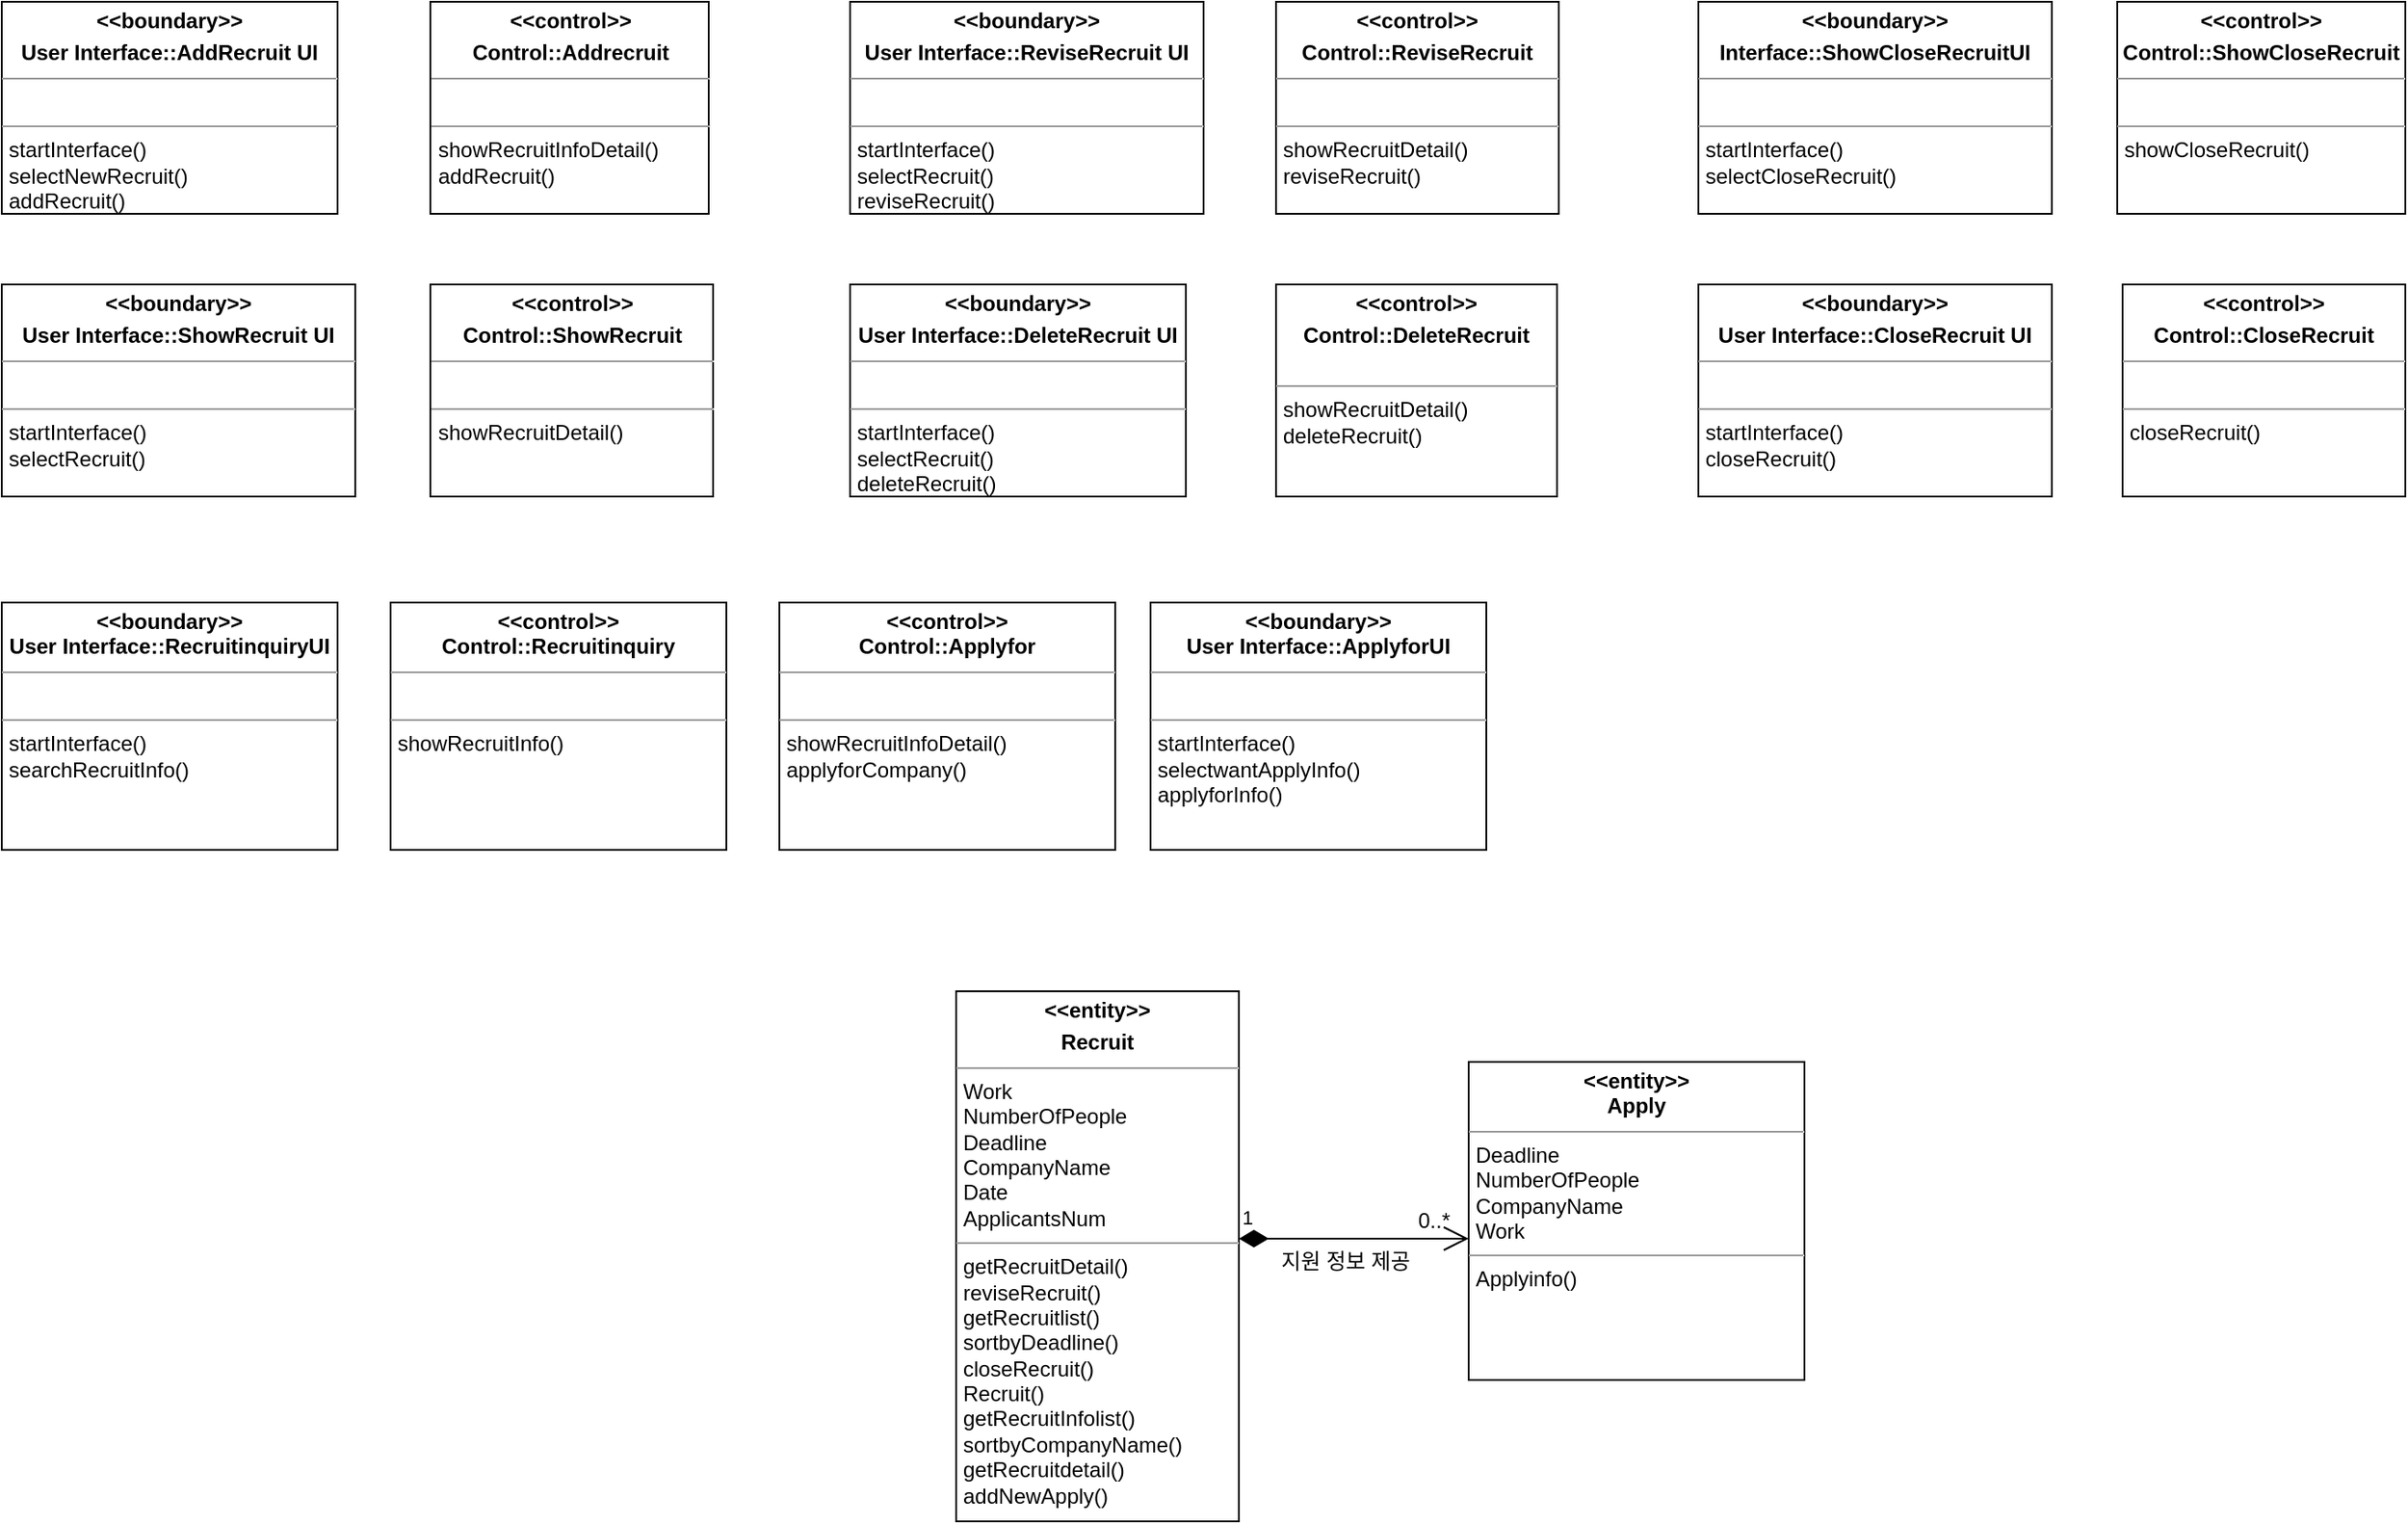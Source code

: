 <mxfile version="21.2.9" type="github">
  <diagram name="페이지-1" id="mZJBEbbrSpYtaakoc67W">
    <mxGraphModel dx="1687" dy="-2618" grid="1" gridSize="10" guides="1" tooltips="1" connect="1" arrows="1" fold="1" page="1" pageScale="1" pageWidth="827" pageHeight="1169" math="0" shadow="0">
      <root>
        <mxCell id="0" />
        <mxCell id="1" parent="0" />
        <mxCell id="UtHTBXniY7uNF--xTRwT-1" value="&lt;p style=&quot;margin:0px;margin-top:4px;text-align:center;&quot;&gt;&lt;b&gt;&amp;lt;&amp;lt;boundary&amp;gt;&amp;gt;&lt;/b&gt;&lt;/p&gt;&lt;p style=&quot;margin:0px;margin-top:4px;text-align:center;&quot;&gt;&lt;b&gt;User Interface::CloseRecruit UI&lt;/b&gt;&lt;/p&gt;&lt;hr size=&quot;1&quot;&gt;&lt;p style=&quot;margin:0px;margin-left:4px;&quot;&gt;&lt;br&gt;&lt;/p&gt;&lt;hr size=&quot;1&quot;&gt;&lt;p style=&quot;margin:0px;margin-left:4px;&quot;&gt;startInterface()&lt;/p&gt;&lt;p style=&quot;margin:0px;margin-left:4px;&quot;&gt;closeRecruit()&lt;/p&gt;&lt;p style=&quot;margin:0px;margin-left:4px;&quot;&gt;&lt;br&gt;&lt;/p&gt;" style="verticalAlign=top;align=left;overflow=fill;fontSize=12;fontFamily=Helvetica;html=1;whiteSpace=wrap;" parent="1" vertex="1">
          <mxGeometry x="1000" y="3720" width="200" height="120" as="geometry" />
        </mxCell>
        <mxCell id="UtHTBXniY7uNF--xTRwT-2" value="&lt;p style=&quot;margin:0px;margin-top:4px;text-align:center;&quot;&gt;&lt;b&gt;&amp;lt;&amp;lt;control&amp;gt;&amp;gt;&lt;/b&gt;&lt;/p&gt;&lt;p style=&quot;margin:0px;margin-top:4px;text-align:center;&quot;&gt;&lt;b&gt;Control::CloseRecruit&lt;/b&gt;&lt;/p&gt;&lt;hr size=&quot;1&quot;&gt;&lt;p style=&quot;margin:0px;margin-left:4px;&quot;&gt;&lt;br&gt;&lt;/p&gt;&lt;hr size=&quot;1&quot;&gt;&lt;p style=&quot;margin:0px;margin-left:4px;&quot;&gt;closeRecruit()&lt;/p&gt;&lt;p style=&quot;margin:0px;margin-left:4px;&quot;&gt;&lt;br&gt;&lt;/p&gt;" style="verticalAlign=top;align=left;overflow=fill;fontSize=12;fontFamily=Helvetica;html=1;whiteSpace=wrap;" parent="1" vertex="1">
          <mxGeometry x="1240" y="3720" width="160" height="120" as="geometry" />
        </mxCell>
        <mxCell id="UtHTBXniY7uNF--xTRwT-5" value="&lt;p style=&quot;margin:0px;margin-top:4px;text-align:center;&quot;&gt;&lt;b&gt;&amp;lt;&amp;lt;entity&amp;gt;&amp;gt;&lt;/b&gt;&lt;/p&gt;&lt;p style=&quot;margin:0px;margin-top:4px;text-align:center;&quot;&gt;&lt;b&gt;Recruit&lt;/b&gt;&lt;/p&gt;&lt;hr size=&quot;1&quot;&gt;&lt;p style=&quot;margin:0px;margin-left:4px;&quot;&gt;Work&lt;/p&gt;&lt;p style=&quot;margin:0px;margin-left:4px;&quot;&gt;NumberOfPeople&lt;/p&gt;&lt;p style=&quot;margin:0px;margin-left:4px;&quot;&gt;Deadline&lt;/p&gt;&lt;p style=&quot;margin:0px;margin-left:4px;&quot;&gt;CompanyName&lt;/p&gt;&lt;p style=&quot;margin:0px;margin-left:4px;&quot;&gt;Date&lt;/p&gt;&lt;p style=&quot;margin:0px;margin-left:4px;&quot;&gt;ApplicantsNum&lt;/p&gt;&lt;hr size=&quot;1&quot;&gt;&lt;p style=&quot;margin:0px;margin-left:4px;&quot;&gt;getRecruitDetail()&lt;br&gt;&lt;/p&gt;&lt;p style=&quot;margin:0px;margin-left:4px;&quot;&gt;reviseRecruit()&lt;br&gt;&lt;/p&gt;&lt;p style=&quot;margin:0px;margin-left:4px;&quot;&gt;getRecruitlist()&lt;/p&gt;&lt;p style=&quot;margin:0px;margin-left:4px;&quot;&gt;sortbyDeadline()&lt;br&gt;&lt;/p&gt;&lt;p style=&quot;margin:0px;margin-left:4px;&quot;&gt;closeRecruit()&lt;/p&gt;&lt;p style=&quot;margin:0px;margin-left:4px;&quot;&gt;Recruit()&lt;br&gt;&lt;/p&gt;&lt;p style=&quot;border-color: var(--border-color); margin: 0px 0px 0px 4px;&quot;&gt;getRecruitInfolist()&lt;/p&gt;&lt;p style=&quot;border-color: var(--border-color); margin: 0px 0px 0px 4px;&quot;&gt;sortbyCompanyName()&lt;/p&gt;&lt;p style=&quot;border-color: var(--border-color); margin: 0px 0px 0px 4px;&quot;&gt;getRecruitdetail()&lt;/p&gt;&lt;p style=&quot;border-color: var(--border-color); margin: 0px 0px 0px 4px;&quot;&gt;addNewApply()&lt;/p&gt;&lt;p style=&quot;margin:0px;margin-left:4px;&quot;&gt;&lt;br&gt;&lt;/p&gt;" style="verticalAlign=top;align=left;overflow=fill;fontSize=12;fontFamily=Helvetica;html=1;whiteSpace=wrap;" parent="1" vertex="1">
          <mxGeometry x="580" y="4120" width="160" height="300" as="geometry" />
        </mxCell>
        <mxCell id="UtHTBXniY7uNF--xTRwT-7" value="&lt;p style=&quot;margin:0px;margin-top:4px;text-align:center;&quot;&gt;&lt;b&gt;&amp;lt;&amp;lt;boundary&amp;gt;&amp;gt;&lt;/b&gt;&lt;/p&gt;&lt;p style=&quot;margin:0px;margin-top:4px;text-align:center;&quot;&gt;&lt;b&gt;User Interface::ShowRecruit UI&lt;/b&gt;&lt;/p&gt;&lt;hr size=&quot;1&quot;&gt;&lt;p style=&quot;margin:0px;margin-left:4px;&quot;&gt;&lt;br&gt;&lt;/p&gt;&lt;hr size=&quot;1&quot;&gt;&lt;p style=&quot;margin:0px;margin-left:4px;&quot;&gt;&lt;span data-darkreader-inline-bgcolor=&quot;&quot; style=&quot;background-color: initial; --darkreader-inline-bgcolor: initial;&quot;&gt;startInterface()&lt;/span&gt;&lt;/p&gt;&lt;p style=&quot;margin:0px;margin-left:4px;&quot;&gt;selectRecruit()&lt;/p&gt;&lt;p style=&quot;margin:0px;margin-left:4px;&quot;&gt;&lt;br&gt;&lt;/p&gt;&lt;p style=&quot;margin:0px;margin-left:4px;&quot;&gt;&lt;br&gt;&lt;/p&gt;" style="verticalAlign=top;align=left;overflow=fill;fontSize=12;fontFamily=Helvetica;html=1;whiteSpace=wrap;" parent="1" vertex="1">
          <mxGeometry x="40" y="3720" width="200" height="120" as="geometry" />
        </mxCell>
        <mxCell id="UtHTBXniY7uNF--xTRwT-8" value="&lt;p style=&quot;margin:0px;margin-top:4px;text-align:center;&quot;&gt;&lt;b&gt;&amp;lt;&amp;lt;control&amp;gt;&amp;gt;&lt;/b&gt;&lt;/p&gt;&lt;p style=&quot;margin:0px;margin-top:4px;text-align:center;&quot;&gt;&lt;b&gt;Control::ShowRecruit&lt;/b&gt;&lt;/p&gt;&lt;hr size=&quot;1&quot;&gt;&lt;p style=&quot;margin:0px;margin-left:4px;&quot;&gt;&lt;br&gt;&lt;/p&gt;&lt;hr size=&quot;1&quot;&gt;&lt;p style=&quot;margin:0px;margin-left:4px;&quot;&gt;showRecruitDetail()&lt;/p&gt;&lt;p style=&quot;margin:0px;margin-left:4px;&quot;&gt;&lt;br&gt;&lt;/p&gt;&lt;p style=&quot;margin:0px;margin-left:4px;&quot;&gt;&lt;br&gt;&lt;/p&gt;" style="verticalAlign=top;align=left;overflow=fill;fontSize=12;fontFamily=Helvetica;html=1;whiteSpace=wrap;" parent="1" vertex="1">
          <mxGeometry x="282.5" y="3720" width="160" height="120" as="geometry" />
        </mxCell>
        <mxCell id="UtHTBXniY7uNF--xTRwT-15" value="&lt;p style=&quot;margin:0px;margin-top:4px;text-align:center;&quot;&gt;&lt;b&gt;&amp;lt;&amp;lt;boundary&amp;gt;&amp;gt;&lt;/b&gt;&lt;/p&gt;&lt;p style=&quot;margin:0px;margin-top:4px;text-align:center;&quot;&gt;&lt;b&gt;User Interface::DeleteRecruit UI&lt;/b&gt;&lt;/p&gt;&lt;hr size=&quot;1&quot;&gt;&lt;p style=&quot;margin:0px;margin-left:4px;&quot;&gt;&lt;br&gt;&lt;/p&gt;&lt;hr size=&quot;1&quot;&gt;&lt;p style=&quot;margin:0px;margin-left:4px;&quot;&gt;startInterface()&lt;/p&gt;&lt;p style=&quot;margin:0px;margin-left:4px;&quot;&gt;selectRecruit()&lt;/p&gt;&lt;p style=&quot;margin:0px;margin-left:4px;&quot;&gt;deleteRecruit()&lt;/p&gt;&lt;p style=&quot;margin:0px;margin-left:4px;&quot;&gt;&lt;br&gt;&lt;/p&gt;" style="verticalAlign=top;align=left;overflow=fill;fontSize=12;fontFamily=Helvetica;html=1;whiteSpace=wrap;" parent="1" vertex="1">
          <mxGeometry x="520" y="3720" width="190" height="120" as="geometry" />
        </mxCell>
        <mxCell id="UtHTBXniY7uNF--xTRwT-16" value="&lt;p style=&quot;margin:0px;margin-top:4px;text-align:center;&quot;&gt;&lt;b&gt;&amp;lt;&amp;lt;control&amp;gt;&amp;gt;&lt;/b&gt;&lt;/p&gt;&lt;p style=&quot;margin:0px;margin-top:4px;text-align:center;&quot;&gt;&lt;b&gt;Control::DeleteRecruit&lt;/b&gt;&lt;/p&gt;&lt;p style=&quot;margin:0px;margin-left:4px;&quot;&gt;&lt;br&gt;&lt;/p&gt;&lt;hr size=&quot;1&quot;&gt;&lt;p style=&quot;margin:0px;margin-left:4px;&quot;&gt;showRecruitDetail()&lt;br data-darkreader-inline-border=&quot;&quot; style=&quot;border-color: var(--darkreader-border--border-color); --darkreader-inline-border: var(--darkreader-border--darkreader-border--border-color);&quot;&gt;deleteRecruit()&lt;br&gt;&lt;/p&gt;&lt;p style=&quot;margin:0px;margin-left:4px;&quot;&gt;&lt;br&gt;&lt;/p&gt;" style="verticalAlign=top;align=left;overflow=fill;fontSize=12;fontFamily=Helvetica;html=1;whiteSpace=wrap;" parent="1" vertex="1">
          <mxGeometry x="761" y="3720" width="159" height="120" as="geometry" />
        </mxCell>
        <mxCell id="UtHTBXniY7uNF--xTRwT-22" value="&lt;p style=&quot;margin:0px;margin-top:4px;text-align:center;&quot;&gt;&lt;b&gt;&amp;lt;&amp;lt;boundary&amp;gt;&amp;gt;&lt;/b&gt;&lt;/p&gt;&lt;p style=&quot;margin:0px;margin-top:4px;text-align:center;&quot;&gt;&lt;b&gt;User Interface::ReviseRecruit UI&lt;/b&gt;&lt;/p&gt;&lt;hr size=&quot;1&quot;&gt;&lt;p style=&quot;margin:0px;margin-left:4px;&quot;&gt;&lt;br&gt;&lt;/p&gt;&lt;hr size=&quot;1&quot;&gt;&lt;p style=&quot;margin:0px;margin-left:4px;&quot;&gt;startInterface()&lt;/p&gt;&lt;p style=&quot;margin:0px;margin-left:4px;&quot;&gt;selectRecruit()&lt;/p&gt;&lt;p style=&quot;margin:0px;margin-left:4px;&quot;&gt;reviseRecruit()&lt;/p&gt;&lt;p style=&quot;margin:0px;margin-left:4px;&quot;&gt;&lt;br&gt;&lt;/p&gt;" style="verticalAlign=top;align=left;overflow=fill;fontSize=12;fontFamily=Helvetica;html=1;whiteSpace=wrap;" parent="1" vertex="1">
          <mxGeometry x="520" y="3560" width="200" height="120" as="geometry" />
        </mxCell>
        <mxCell id="UtHTBXniY7uNF--xTRwT-23" value="&lt;p style=&quot;margin:0px;margin-top:4px;text-align:center;&quot;&gt;&lt;b&gt;&amp;lt;&amp;lt;control&amp;gt;&amp;gt;&lt;/b&gt;&lt;/p&gt;&lt;p style=&quot;margin:0px;margin-top:4px;text-align:center;&quot;&gt;&lt;b&gt;Control::ReviseRecruit&lt;/b&gt;&lt;/p&gt;&lt;hr size=&quot;1&quot;&gt;&lt;p style=&quot;margin:0px;margin-left:4px;&quot;&gt;&lt;br&gt;&lt;/p&gt;&lt;hr size=&quot;1&quot;&gt;&lt;p style=&quot;margin:0px;margin-left:4px;&quot;&gt;showRecruitDetail()&lt;br&gt;&lt;/p&gt;&lt;p style=&quot;margin:0px;margin-left:4px;&quot;&gt;reviseRecruit()&lt;/p&gt;&lt;p style=&quot;margin:0px;margin-left:4px;&quot;&gt;&lt;br&gt;&lt;/p&gt;" style="verticalAlign=top;align=left;overflow=fill;fontSize=12;fontFamily=Helvetica;html=1;whiteSpace=wrap;" parent="1" vertex="1">
          <mxGeometry x="761" y="3560" width="160" height="120" as="geometry" />
        </mxCell>
        <mxCell id="UtHTBXniY7uNF--xTRwT-28" value="&lt;p style=&quot;margin:0px;margin-top:4px;text-align:center;&quot;&gt;&lt;b&gt;&amp;lt;&amp;lt;boundary&amp;gt;&amp;gt;&lt;/b&gt;&lt;/p&gt;&lt;p style=&quot;margin:0px;margin-top:4px;text-align:center;&quot;&gt;&lt;b&gt;Interface::ShowCloseRecruitUI&lt;/b&gt;&lt;/p&gt;&lt;hr size=&quot;1&quot;&gt;&lt;p style=&quot;margin:0px;margin-left:4px;&quot;&gt;&lt;br&gt;&lt;/p&gt;&lt;hr size=&quot;1&quot;&gt;&lt;p style=&quot;margin:0px;margin-left:4px;&quot;&gt;startInterface()&lt;/p&gt;&lt;p style=&quot;margin:0px;margin-left:4px;&quot;&gt;selectCloseRecruit()&lt;/p&gt;&lt;p style=&quot;margin:0px;margin-left:4px;&quot;&gt;&lt;br&gt;&lt;/p&gt;" style="verticalAlign=top;align=left;overflow=fill;fontSize=12;fontFamily=Helvetica;html=1;whiteSpace=wrap;" parent="1" vertex="1">
          <mxGeometry x="1000" y="3560" width="200" height="120" as="geometry" />
        </mxCell>
        <mxCell id="UtHTBXniY7uNF--xTRwT-29" value="&lt;p style=&quot;margin:0px;margin-top:4px;text-align:center;&quot;&gt;&lt;b&gt;&amp;lt;&amp;lt;control&amp;gt;&amp;gt;&lt;/b&gt;&lt;/p&gt;&lt;p style=&quot;margin:0px;margin-top:4px;text-align:center;&quot;&gt;&lt;b&gt;Control::ShowCloseRecruit&lt;/b&gt;&lt;/p&gt;&lt;hr size=&quot;1&quot;&gt;&lt;p style=&quot;margin:0px;margin-left:4px;&quot;&gt;&lt;br&gt;&lt;/p&gt;&lt;hr size=&quot;1&quot;&gt;&lt;p style=&quot;margin:0px;margin-left:4px;&quot;&gt;showCloseRecruit()&lt;/p&gt;" style="verticalAlign=top;align=left;overflow=fill;fontSize=12;fontFamily=Helvetica;html=1;whiteSpace=wrap;" parent="1" vertex="1">
          <mxGeometry x="1237" y="3560" width="163" height="120" as="geometry" />
        </mxCell>
        <mxCell id="UtHTBXniY7uNF--xTRwT-35" value="&lt;p style=&quot;margin: 4px 0px 0px; text-align: center;&quot;&gt;&lt;b&gt;&amp;lt;&amp;lt;boundary&amp;gt;&amp;gt;&lt;/b&gt;&lt;/p&gt;&lt;p style=&quot;margin:0px;margin-top:4px;text-align:center;&quot;&gt;&lt;b&gt;User Interface::AddRecruit UI&lt;/b&gt;&lt;/p&gt;&lt;hr size=&quot;1&quot;&gt;&lt;p style=&quot;margin:0px;margin-left:4px;&quot;&gt;&lt;br&gt;&lt;/p&gt;&lt;hr size=&quot;1&quot;&gt;&lt;p style=&quot;margin:0px;margin-left:4px;&quot;&gt;startInterface()&lt;/p&gt;&lt;p style=&quot;margin:0px;margin-left:4px;&quot;&gt;selectNewRecruit()&lt;/p&gt;&lt;p style=&quot;margin:0px;margin-left:4px;&quot;&gt;&lt;/p&gt;&lt;p style=&quot;margin:0px;margin-left:4px;&quot;&gt;addRecruit()&lt;/p&gt;&lt;p style=&quot;margin:0px;margin-left:4px;&quot;&gt;&lt;br&gt;&lt;/p&gt;" style="verticalAlign=top;align=left;overflow=fill;fontSize=12;fontFamily=Helvetica;html=1;whiteSpace=wrap;" parent="1" vertex="1">
          <mxGeometry x="40" y="3560" width="190" height="120" as="geometry" />
        </mxCell>
        <mxCell id="UtHTBXniY7uNF--xTRwT-36" value="&lt;p style=&quot;margin:0px;margin-top:4px;text-align:center;&quot;&gt;&lt;b&gt;&amp;lt;&amp;lt;control&amp;gt;&amp;gt;&lt;/b&gt;&lt;/p&gt;&lt;p style=&quot;margin:0px;margin-top:4px;text-align:center;&quot;&gt;&lt;b&gt;Control::Addrecruit&lt;/b&gt;&lt;/p&gt;&lt;hr size=&quot;1&quot;&gt;&lt;p style=&quot;margin:0px;margin-left:4px;&quot;&gt;&lt;br&gt;&lt;/p&gt;&lt;hr size=&quot;1&quot;&gt;&lt;p style=&quot;margin:0px;margin-left:4px;&quot;&gt;showRecruitInfoDetail()&lt;/p&gt;&lt;p style=&quot;margin:0px;margin-left:4px;&quot;&gt;addRecruit()&lt;/p&gt;&lt;p style=&quot;margin:0px;margin-left:4px;&quot;&gt;&lt;br&gt;&lt;/p&gt;" style="verticalAlign=top;align=left;overflow=fill;fontSize=12;fontFamily=Helvetica;html=1;whiteSpace=wrap;" parent="1" vertex="1">
          <mxGeometry x="282.5" y="3560" width="157.5" height="120" as="geometry" />
        </mxCell>
        <mxCell id="Y0ZF2Uu2w6C363f9u-XX-5" value="&lt;p style=&quot;margin:0px;margin-top:4px;text-align:center;&quot;&gt;&lt;b style=&quot;&quot;&gt;&amp;lt;&amp;lt;boundary&amp;gt;&amp;gt;&lt;/b&gt;&lt;br&gt;&lt;b&gt;User Interface::RecruitinquiryUI&lt;/b&gt;&lt;/p&gt;&lt;hr size=&quot;1&quot;&gt;&lt;p style=&quot;margin:0px;margin-left:4px;&quot;&gt;&lt;br&gt;&lt;/p&gt;&lt;hr size=&quot;1&quot;&gt;&lt;p style=&quot;margin:0px;margin-left:4px;&quot;&gt;startInterface()&lt;/p&gt;&lt;p style=&quot;margin:0px;margin-left:4px;&quot;&gt;searchRecruitInfo()&lt;/p&gt;" style="verticalAlign=top;align=left;overflow=fill;fontSize=12;fontFamily=Helvetica;html=1;whiteSpace=wrap;" vertex="1" parent="1">
          <mxGeometry x="40" y="3900" width="190" height="140" as="geometry" />
        </mxCell>
        <mxCell id="Y0ZF2Uu2w6C363f9u-XX-6" value="&lt;p style=&quot;margin:0px;margin-top:4px;text-align:center;&quot;&gt;&lt;b style=&quot;&quot;&gt;&amp;lt;&amp;lt;control&amp;gt;&amp;gt;&lt;/b&gt;&lt;br&gt;&lt;b&gt;Control::Recruitinquiry&lt;/b&gt;&lt;/p&gt;&lt;hr size=&quot;1&quot;&gt;&lt;p style=&quot;margin:0px;margin-left:4px;&quot;&gt;&lt;br&gt;&lt;/p&gt;&lt;hr size=&quot;1&quot;&gt;&lt;p style=&quot;margin:0px;margin-left:4px;&quot;&gt;showRecruitInfo()&lt;/p&gt;" style="verticalAlign=top;align=left;overflow=fill;fontSize=12;fontFamily=Helvetica;html=1;whiteSpace=wrap;" vertex="1" parent="1">
          <mxGeometry x="260" y="3900" width="190" height="140" as="geometry" />
        </mxCell>
        <mxCell id="Y0ZF2Uu2w6C363f9u-XX-7" value="&lt;p style=&quot;margin:0px;margin-top:4px;text-align:center;&quot;&gt;&lt;b&gt;&amp;lt;&amp;lt;control&amp;gt;&amp;gt;&lt;br&gt;Control::Applyfor&lt;/b&gt;&lt;/p&gt;&lt;hr size=&quot;1&quot;&gt;&lt;p style=&quot;margin:0px;margin-left:4px;&quot;&gt;&lt;br&gt;&lt;/p&gt;&lt;hr size=&quot;1&quot;&gt;&lt;p style=&quot;margin:0px;margin-left:4px;&quot;&gt;showRecruitInfoDetail()&lt;/p&gt;&lt;p style=&quot;margin:0px;margin-left:4px;&quot;&gt;applyforCompany()&lt;/p&gt;" style="verticalAlign=top;align=left;overflow=fill;fontSize=12;fontFamily=Helvetica;html=1;whiteSpace=wrap;" vertex="1" parent="1">
          <mxGeometry x="480" y="3900" width="190" height="140" as="geometry" />
        </mxCell>
        <mxCell id="Y0ZF2Uu2w6C363f9u-XX-8" value="&lt;p style=&quot;margin:0px;margin-top:4px;text-align:center;&quot;&gt;&lt;b style=&quot;&quot;&gt;&amp;lt;&amp;lt;boundary&amp;gt;&amp;gt;&lt;/b&gt;&lt;br&gt;&lt;b&gt;User Interface::ApplyforUI&lt;/b&gt;&lt;/p&gt;&lt;hr size=&quot;1&quot;&gt;&lt;p style=&quot;margin:0px;margin-left:4px;&quot;&gt;&lt;br&gt;&lt;/p&gt;&lt;hr size=&quot;1&quot;&gt;&lt;p style=&quot;margin:0px;margin-left:4px;&quot;&gt;startInterface()&lt;/p&gt;&lt;p style=&quot;margin:0px;margin-left:4px;&quot;&gt;selectwantApplyInfo()&lt;/p&gt;&lt;p style=&quot;margin:0px;margin-left:4px;&quot;&gt;applyforInfo()&lt;/p&gt;" style="verticalAlign=top;align=left;overflow=fill;fontSize=12;fontFamily=Helvetica;html=1;whiteSpace=wrap;" vertex="1" parent="1">
          <mxGeometry x="690" y="3900" width="190" height="140" as="geometry" />
        </mxCell>
        <mxCell id="Y0ZF2Uu2w6C363f9u-XX-9" value="0..*" style="text;html=1;align=center;verticalAlign=middle;resizable=0;points=[];autosize=1;strokeColor=none;fillColor=none;" vertex="1" parent="1">
          <mxGeometry x="830" y="4235" width="40" height="30" as="geometry" />
        </mxCell>
        <mxCell id="Y0ZF2Uu2w6C363f9u-XX-10" value="지원 정보 제공" style="text;html=1;align=center;verticalAlign=middle;resizable=0;points=[];autosize=1;strokeColor=none;fillColor=none;" vertex="1" parent="1">
          <mxGeometry x="750" y="4258" width="100" height="30" as="geometry" />
        </mxCell>
        <mxCell id="Y0ZF2Uu2w6C363f9u-XX-11" value="1" style="endArrow=open;html=1;endSize=12;startArrow=diamondThin;startSize=14;startFill=1;edgeStyle=orthogonalEdgeStyle;align=left;verticalAlign=bottom;rounded=0;" edge="1" parent="1">
          <mxGeometry x="-1" y="3" relative="1" as="geometry">
            <mxPoint x="740" y="4260" as="sourcePoint" />
            <mxPoint x="870" y="4260" as="targetPoint" />
          </mxGeometry>
        </mxCell>
        <mxCell id="Y0ZF2Uu2w6C363f9u-XX-12" value="&lt;p style=&quot;margin:0px;margin-top:4px;text-align:center;&quot;&gt;&lt;b style=&quot;&quot;&gt;&amp;lt;&amp;lt;entity&amp;gt;&amp;gt;&lt;/b&gt;&lt;br&gt;&lt;b&gt;Apply&lt;/b&gt;&lt;/p&gt;&lt;hr size=&quot;1&quot;&gt;&lt;p style=&quot;margin:0px;margin-left:4px;&quot;&gt;Deadline&lt;/p&gt;&lt;p style=&quot;margin:0px;margin-left:4px;&quot;&gt;NumberOfPeople&lt;/p&gt;&lt;p style=&quot;margin:0px;margin-left:4px;&quot;&gt;CompanyName&lt;/p&gt;&lt;p style=&quot;margin:0px;margin-left:4px;&quot;&gt;Work&lt;/p&gt;&lt;hr size=&quot;1&quot;&gt;&lt;p style=&quot;margin:0px;margin-left:4px;&quot;&gt;Applyinfo()&lt;/p&gt;" style="verticalAlign=top;align=left;overflow=fill;fontSize=12;fontFamily=Helvetica;html=1;whiteSpace=wrap;" vertex="1" parent="1">
          <mxGeometry x="870" y="4160" width="190" height="180" as="geometry" />
        </mxCell>
      </root>
    </mxGraphModel>
  </diagram>
</mxfile>
